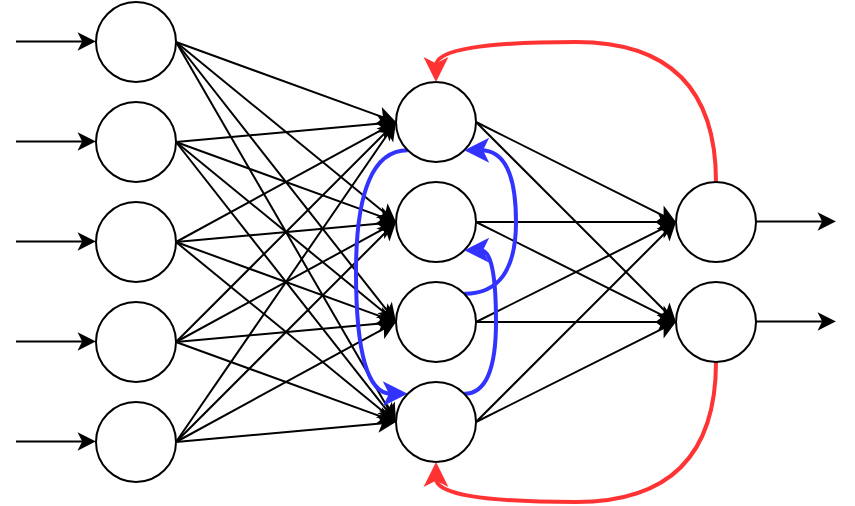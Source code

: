 <mxfile version="26.2.14">
  <diagram name="Page-1" id="faWid_wuvMAU5EGSrJbd">
    <mxGraphModel dx="815" dy="456" grid="1" gridSize="10" guides="1" tooltips="1" connect="1" arrows="1" fold="1" page="1" pageScale="1" pageWidth="850" pageHeight="1100" math="0" shadow="0">
      <root>
        <mxCell id="0" />
        <mxCell id="1" parent="0" />
        <mxCell id="_nBuZg-c0rEwRVhhds23-1" style="rounded=0;orthogonalLoop=1;jettySize=auto;html=1;exitX=1;exitY=0.5;exitDx=0;exitDy=0;entryX=0;entryY=0.5;entryDx=0;entryDy=0;" edge="1" parent="1" source="_nBuZg-c0rEwRVhhds23-5" target="_nBuZg-c0rEwRVhhds23-28">
          <mxGeometry relative="1" as="geometry" />
        </mxCell>
        <mxCell id="_nBuZg-c0rEwRVhhds23-2" style="rounded=0;orthogonalLoop=1;jettySize=auto;html=1;exitX=1;exitY=0.5;exitDx=0;exitDy=0;entryX=0;entryY=0.5;entryDx=0;entryDy=0;" edge="1" parent="1" source="_nBuZg-c0rEwRVhhds23-5" target="_nBuZg-c0rEwRVhhds23-31">
          <mxGeometry relative="1" as="geometry" />
        </mxCell>
        <mxCell id="_nBuZg-c0rEwRVhhds23-3" style="rounded=0;orthogonalLoop=1;jettySize=auto;html=1;exitX=1;exitY=0.5;exitDx=0;exitDy=0;entryX=0;entryY=0.5;entryDx=0;entryDy=0;" edge="1" parent="1" source="_nBuZg-c0rEwRVhhds23-5" target="_nBuZg-c0rEwRVhhds23-34">
          <mxGeometry relative="1" as="geometry" />
        </mxCell>
        <mxCell id="_nBuZg-c0rEwRVhhds23-4" style="rounded=0;orthogonalLoop=1;jettySize=auto;html=1;exitX=1;exitY=0.5;exitDx=0;exitDy=0;entryX=0;entryY=0.5;entryDx=0;entryDy=0;" edge="1" parent="1" source="_nBuZg-c0rEwRVhhds23-5" target="_nBuZg-c0rEwRVhhds23-37">
          <mxGeometry relative="1" as="geometry" />
        </mxCell>
        <mxCell id="_nBuZg-c0rEwRVhhds23-5" value="" style="ellipse;whiteSpace=wrap;html=1;aspect=fixed;" vertex="1" parent="1">
          <mxGeometry x="160" y="160" width="40" height="40" as="geometry" />
        </mxCell>
        <mxCell id="_nBuZg-c0rEwRVhhds23-7" style="rounded=0;orthogonalLoop=1;jettySize=auto;html=1;exitX=1;exitY=0.5;exitDx=0;exitDy=0;entryX=0;entryY=0.5;entryDx=0;entryDy=0;" edge="1" parent="1" source="_nBuZg-c0rEwRVhhds23-10" target="_nBuZg-c0rEwRVhhds23-31">
          <mxGeometry relative="1" as="geometry" />
        </mxCell>
        <mxCell id="_nBuZg-c0rEwRVhhds23-8" style="rounded=0;orthogonalLoop=1;jettySize=auto;html=1;exitX=1;exitY=0.5;exitDx=0;exitDy=0;entryX=0;entryY=0.5;entryDx=0;entryDy=0;" edge="1" parent="1" source="_nBuZg-c0rEwRVhhds23-10" target="_nBuZg-c0rEwRVhhds23-34">
          <mxGeometry relative="1" as="geometry" />
        </mxCell>
        <mxCell id="_nBuZg-c0rEwRVhhds23-9" style="rounded=0;orthogonalLoop=1;jettySize=auto;html=1;exitX=1;exitY=0.5;exitDx=0;exitDy=0;entryX=0;entryY=0.5;entryDx=0;entryDy=0;" edge="1" parent="1" source="_nBuZg-c0rEwRVhhds23-10" target="_nBuZg-c0rEwRVhhds23-37">
          <mxGeometry relative="1" as="geometry" />
        </mxCell>
        <mxCell id="_nBuZg-c0rEwRVhhds23-54" style="rounded=0;orthogonalLoop=1;jettySize=auto;html=1;exitX=1;exitY=0.5;exitDx=0;exitDy=0;entryX=0;entryY=0.5;entryDx=0;entryDy=0;" edge="1" parent="1" source="_nBuZg-c0rEwRVhhds23-10" target="_nBuZg-c0rEwRVhhds23-28">
          <mxGeometry relative="1" as="geometry" />
        </mxCell>
        <mxCell id="_nBuZg-c0rEwRVhhds23-10" value="" style="ellipse;whiteSpace=wrap;html=1;aspect=fixed;" vertex="1" parent="1">
          <mxGeometry x="160" y="210" width="40" height="40" as="geometry" />
        </mxCell>
        <mxCell id="_nBuZg-c0rEwRVhhds23-11" style="rounded=0;orthogonalLoop=1;jettySize=auto;html=1;exitX=1;exitY=0.5;exitDx=0;exitDy=0;entryX=0;entryY=0.5;entryDx=0;entryDy=0;" edge="1" parent="1" source="_nBuZg-c0rEwRVhhds23-15" target="_nBuZg-c0rEwRVhhds23-28">
          <mxGeometry relative="1" as="geometry" />
        </mxCell>
        <mxCell id="_nBuZg-c0rEwRVhhds23-12" style="rounded=0;orthogonalLoop=1;jettySize=auto;html=1;exitX=1;exitY=0.5;exitDx=0;exitDy=0;entryX=0;entryY=0.5;entryDx=0;entryDy=0;" edge="1" parent="1" source="_nBuZg-c0rEwRVhhds23-15" target="_nBuZg-c0rEwRVhhds23-31">
          <mxGeometry relative="1" as="geometry" />
        </mxCell>
        <mxCell id="_nBuZg-c0rEwRVhhds23-13" style="rounded=0;orthogonalLoop=1;jettySize=auto;html=1;exitX=1;exitY=0.5;exitDx=0;exitDy=0;entryX=0;entryY=0.5;entryDx=0;entryDy=0;" edge="1" parent="1" source="_nBuZg-c0rEwRVhhds23-15" target="_nBuZg-c0rEwRVhhds23-34">
          <mxGeometry relative="1" as="geometry" />
        </mxCell>
        <mxCell id="_nBuZg-c0rEwRVhhds23-14" style="rounded=0;orthogonalLoop=1;jettySize=auto;html=1;exitX=1;exitY=0.5;exitDx=0;exitDy=0;entryX=0;entryY=0.5;entryDx=0;entryDy=0;" edge="1" parent="1" source="_nBuZg-c0rEwRVhhds23-15" target="_nBuZg-c0rEwRVhhds23-37">
          <mxGeometry relative="1" as="geometry" />
        </mxCell>
        <mxCell id="_nBuZg-c0rEwRVhhds23-15" value="" style="ellipse;whiteSpace=wrap;html=1;aspect=fixed;" vertex="1" parent="1">
          <mxGeometry x="160" y="260" width="40" height="40" as="geometry" />
        </mxCell>
        <mxCell id="_nBuZg-c0rEwRVhhds23-16" style="rounded=0;orthogonalLoop=1;jettySize=auto;html=1;exitX=1;exitY=0.5;exitDx=0;exitDy=0;entryX=0;entryY=0.5;entryDx=0;entryDy=0;" edge="1" parent="1" source="_nBuZg-c0rEwRVhhds23-20" target="_nBuZg-c0rEwRVhhds23-28">
          <mxGeometry relative="1" as="geometry" />
        </mxCell>
        <mxCell id="_nBuZg-c0rEwRVhhds23-17" style="rounded=0;orthogonalLoop=1;jettySize=auto;html=1;exitX=1;exitY=0.5;exitDx=0;exitDy=0;entryX=0;entryY=0.5;entryDx=0;entryDy=0;" edge="1" parent="1" source="_nBuZg-c0rEwRVhhds23-20" target="_nBuZg-c0rEwRVhhds23-31">
          <mxGeometry relative="1" as="geometry" />
        </mxCell>
        <mxCell id="_nBuZg-c0rEwRVhhds23-19" style="rounded=0;orthogonalLoop=1;jettySize=auto;html=1;exitX=1;exitY=0.5;exitDx=0;exitDy=0;entryX=0;entryY=0.5;entryDx=0;entryDy=0;" edge="1" parent="1" source="_nBuZg-c0rEwRVhhds23-20" target="_nBuZg-c0rEwRVhhds23-37">
          <mxGeometry relative="1" as="geometry" />
        </mxCell>
        <mxCell id="_nBuZg-c0rEwRVhhds23-53" style="rounded=0;orthogonalLoop=1;jettySize=auto;html=1;exitX=1;exitY=0.5;exitDx=0;exitDy=0;entryX=0;entryY=0.5;entryDx=0;entryDy=0;" edge="1" parent="1" source="_nBuZg-c0rEwRVhhds23-20" target="_nBuZg-c0rEwRVhhds23-34">
          <mxGeometry relative="1" as="geometry" />
        </mxCell>
        <mxCell id="_nBuZg-c0rEwRVhhds23-20" value="" style="ellipse;whiteSpace=wrap;html=1;aspect=fixed;" vertex="1" parent="1">
          <mxGeometry x="160" y="310" width="40" height="40" as="geometry" />
        </mxCell>
        <mxCell id="_nBuZg-c0rEwRVhhds23-21" style="rounded=0;orthogonalLoop=1;jettySize=auto;html=1;exitX=1;exitY=0.5;exitDx=0;exitDy=0;entryX=0;entryY=0.5;entryDx=0;entryDy=0;" edge="1" parent="1" source="_nBuZg-c0rEwRVhhds23-25" target="_nBuZg-c0rEwRVhhds23-28">
          <mxGeometry relative="1" as="geometry" />
        </mxCell>
        <mxCell id="_nBuZg-c0rEwRVhhds23-22" style="rounded=0;orthogonalLoop=1;jettySize=auto;html=1;exitX=1;exitY=0.5;exitDx=0;exitDy=0;entryX=0;entryY=0.5;entryDx=0;entryDy=0;" edge="1" parent="1" source="_nBuZg-c0rEwRVhhds23-25" target="_nBuZg-c0rEwRVhhds23-31">
          <mxGeometry relative="1" as="geometry" />
        </mxCell>
        <mxCell id="_nBuZg-c0rEwRVhhds23-23" style="rounded=0;orthogonalLoop=1;jettySize=auto;html=1;exitX=1;exitY=0.5;exitDx=0;exitDy=0;entryX=0;entryY=0.5;entryDx=0;entryDy=0;" edge="1" parent="1" source="_nBuZg-c0rEwRVhhds23-25" target="_nBuZg-c0rEwRVhhds23-34">
          <mxGeometry relative="1" as="geometry" />
        </mxCell>
        <mxCell id="_nBuZg-c0rEwRVhhds23-24" style="rounded=0;orthogonalLoop=1;jettySize=auto;html=1;exitX=1;exitY=0.5;exitDx=0;exitDy=0;entryX=0;entryY=0.5;entryDx=0;entryDy=0;" edge="1" parent="1" source="_nBuZg-c0rEwRVhhds23-25" target="_nBuZg-c0rEwRVhhds23-37">
          <mxGeometry relative="1" as="geometry" />
        </mxCell>
        <mxCell id="_nBuZg-c0rEwRVhhds23-25" value="" style="ellipse;whiteSpace=wrap;html=1;aspect=fixed;" vertex="1" parent="1">
          <mxGeometry x="160" y="360" width="40" height="40" as="geometry" />
        </mxCell>
        <mxCell id="_nBuZg-c0rEwRVhhds23-26" style="rounded=0;orthogonalLoop=1;jettySize=auto;html=1;exitX=1;exitY=0.5;exitDx=0;exitDy=0;entryX=0;entryY=0.5;entryDx=0;entryDy=0;" edge="1" parent="1" source="_nBuZg-c0rEwRVhhds23-28" target="_nBuZg-c0rEwRVhhds23-38">
          <mxGeometry relative="1" as="geometry" />
        </mxCell>
        <mxCell id="_nBuZg-c0rEwRVhhds23-27" style="rounded=0;orthogonalLoop=1;jettySize=auto;html=1;exitX=1;exitY=0.5;exitDx=0;exitDy=0;entryX=0;entryY=0.5;entryDx=0;entryDy=0;" edge="1" parent="1" source="_nBuZg-c0rEwRVhhds23-28" target="_nBuZg-c0rEwRVhhds23-39">
          <mxGeometry relative="1" as="geometry" />
        </mxCell>
        <mxCell id="_nBuZg-c0rEwRVhhds23-59" style="edgeStyle=orthogonalEdgeStyle;rounded=0;orthogonalLoop=1;jettySize=auto;html=1;exitX=0;exitY=1;exitDx=0;exitDy=0;entryX=0;entryY=0;entryDx=0;entryDy=0;curved=1;strokeColor=#3333FF;strokeWidth=2;" edge="1" parent="1" source="_nBuZg-c0rEwRVhhds23-28" target="_nBuZg-c0rEwRVhhds23-37">
          <mxGeometry relative="1" as="geometry">
            <Array as="points">
              <mxPoint x="290" y="234" />
              <mxPoint x="290" y="356" />
            </Array>
          </mxGeometry>
        </mxCell>
        <mxCell id="_nBuZg-c0rEwRVhhds23-28" value="" style="ellipse;whiteSpace=wrap;html=1;aspect=fixed;" vertex="1" parent="1">
          <mxGeometry x="310" y="200" width="40" height="40" as="geometry" />
        </mxCell>
        <mxCell id="_nBuZg-c0rEwRVhhds23-29" style="edgeStyle=orthogonalEdgeStyle;rounded=0;orthogonalLoop=1;jettySize=auto;html=1;exitX=1;exitY=0.5;exitDx=0;exitDy=0;" edge="1" parent="1" source="_nBuZg-c0rEwRVhhds23-31" target="_nBuZg-c0rEwRVhhds23-38">
          <mxGeometry relative="1" as="geometry" />
        </mxCell>
        <mxCell id="_nBuZg-c0rEwRVhhds23-30" style="rounded=0;orthogonalLoop=1;jettySize=auto;html=1;exitX=1;exitY=0.5;exitDx=0;exitDy=0;entryX=0;entryY=0.5;entryDx=0;entryDy=0;" edge="1" parent="1" source="_nBuZg-c0rEwRVhhds23-31" target="_nBuZg-c0rEwRVhhds23-39">
          <mxGeometry relative="1" as="geometry" />
        </mxCell>
        <mxCell id="_nBuZg-c0rEwRVhhds23-31" value="" style="ellipse;whiteSpace=wrap;html=1;aspect=fixed;" vertex="1" parent="1">
          <mxGeometry x="310" y="250" width="40" height="40" as="geometry" />
        </mxCell>
        <mxCell id="_nBuZg-c0rEwRVhhds23-32" style="rounded=0;orthogonalLoop=1;jettySize=auto;html=1;exitX=1;exitY=0.5;exitDx=0;exitDy=0;entryX=0;entryY=0.5;entryDx=0;entryDy=0;" edge="1" parent="1" source="_nBuZg-c0rEwRVhhds23-34" target="_nBuZg-c0rEwRVhhds23-38">
          <mxGeometry relative="1" as="geometry" />
        </mxCell>
        <mxCell id="_nBuZg-c0rEwRVhhds23-33" style="edgeStyle=orthogonalEdgeStyle;rounded=0;orthogonalLoop=1;jettySize=auto;html=1;exitX=1;exitY=0.5;exitDx=0;exitDy=0;entryX=0;entryY=0.5;entryDx=0;entryDy=0;" edge="1" parent="1" source="_nBuZg-c0rEwRVhhds23-34" target="_nBuZg-c0rEwRVhhds23-39">
          <mxGeometry relative="1" as="geometry">
            <mxPoint x="400" y="320" as="targetPoint" />
          </mxGeometry>
        </mxCell>
        <mxCell id="_nBuZg-c0rEwRVhhds23-58" style="edgeStyle=orthogonalEdgeStyle;rounded=0;orthogonalLoop=1;jettySize=auto;html=1;exitX=1;exitY=0;exitDx=0;exitDy=0;entryX=1;entryY=1;entryDx=0;entryDy=0;curved=1;strokeColor=#3333FF;strokeWidth=2;" edge="1" parent="1" source="_nBuZg-c0rEwRVhhds23-34" target="_nBuZg-c0rEwRVhhds23-28">
          <mxGeometry relative="1" as="geometry">
            <Array as="points">
              <mxPoint x="370" y="306" />
              <mxPoint x="370" y="234" />
            </Array>
          </mxGeometry>
        </mxCell>
        <mxCell id="_nBuZg-c0rEwRVhhds23-34" value="" style="ellipse;whiteSpace=wrap;html=1;aspect=fixed;" vertex="1" parent="1">
          <mxGeometry x="310" y="300" width="40" height="40" as="geometry" />
        </mxCell>
        <mxCell id="_nBuZg-c0rEwRVhhds23-35" style="rounded=0;orthogonalLoop=1;jettySize=auto;html=1;exitX=1;exitY=0.5;exitDx=0;exitDy=0;entryX=0;entryY=0.5;entryDx=0;entryDy=0;" edge="1" parent="1" source="_nBuZg-c0rEwRVhhds23-37" target="_nBuZg-c0rEwRVhhds23-38">
          <mxGeometry relative="1" as="geometry" />
        </mxCell>
        <mxCell id="_nBuZg-c0rEwRVhhds23-36" style="rounded=0;orthogonalLoop=1;jettySize=auto;html=1;exitX=1;exitY=0.5;exitDx=0;exitDy=0;entryX=0;entryY=0.5;entryDx=0;entryDy=0;" edge="1" parent="1" source="_nBuZg-c0rEwRVhhds23-37" target="_nBuZg-c0rEwRVhhds23-39">
          <mxGeometry relative="1" as="geometry" />
        </mxCell>
        <mxCell id="_nBuZg-c0rEwRVhhds23-57" style="edgeStyle=orthogonalEdgeStyle;rounded=0;orthogonalLoop=1;jettySize=auto;html=1;exitX=1;exitY=0;exitDx=0;exitDy=0;entryX=1;entryY=1;entryDx=0;entryDy=0;curved=1;strokeColor=#3333FF;strokeWidth=2;" edge="1" parent="1" source="_nBuZg-c0rEwRVhhds23-37" target="_nBuZg-c0rEwRVhhds23-31">
          <mxGeometry relative="1" as="geometry">
            <Array as="points">
              <mxPoint x="360" y="356" />
              <mxPoint x="360" y="284" />
            </Array>
          </mxGeometry>
        </mxCell>
        <mxCell id="_nBuZg-c0rEwRVhhds23-37" value="" style="ellipse;whiteSpace=wrap;html=1;aspect=fixed;" vertex="1" parent="1">
          <mxGeometry x="310" y="350" width="40" height="40" as="geometry" />
        </mxCell>
        <mxCell id="_nBuZg-c0rEwRVhhds23-56" style="edgeStyle=orthogonalEdgeStyle;rounded=0;orthogonalLoop=1;jettySize=auto;html=1;exitX=0.5;exitY=0;exitDx=0;exitDy=0;entryX=0.5;entryY=0;entryDx=0;entryDy=0;curved=1;strokeColor=#FF3333;strokeWidth=2;" edge="1" parent="1" source="_nBuZg-c0rEwRVhhds23-38" target="_nBuZg-c0rEwRVhhds23-28">
          <mxGeometry relative="1" as="geometry" />
        </mxCell>
        <mxCell id="_nBuZg-c0rEwRVhhds23-38" value="" style="ellipse;whiteSpace=wrap;html=1;aspect=fixed;" vertex="1" parent="1">
          <mxGeometry x="450" y="250" width="40" height="40" as="geometry" />
        </mxCell>
        <mxCell id="_nBuZg-c0rEwRVhhds23-55" style="edgeStyle=orthogonalEdgeStyle;rounded=0;orthogonalLoop=1;jettySize=auto;html=1;exitX=0.5;exitY=1;exitDx=0;exitDy=0;entryX=0.5;entryY=1;entryDx=0;entryDy=0;curved=1;strokeColor=#FF3333;strokeWidth=2;" edge="1" parent="1" source="_nBuZg-c0rEwRVhhds23-39" target="_nBuZg-c0rEwRVhhds23-37">
          <mxGeometry relative="1" as="geometry" />
        </mxCell>
        <mxCell id="_nBuZg-c0rEwRVhhds23-39" value="" style="ellipse;whiteSpace=wrap;html=1;aspect=fixed;" vertex="1" parent="1">
          <mxGeometry x="450" y="300" width="40" height="40" as="geometry" />
        </mxCell>
        <mxCell id="_nBuZg-c0rEwRVhhds23-40" value="" style="endArrow=classic;html=1;rounded=0;" edge="1" parent="1">
          <mxGeometry width="50" height="50" relative="1" as="geometry">
            <mxPoint x="120" y="379.71" as="sourcePoint" />
            <mxPoint x="160" y="379.71" as="targetPoint" />
          </mxGeometry>
        </mxCell>
        <mxCell id="_nBuZg-c0rEwRVhhds23-41" value="" style="endArrow=classic;html=1;rounded=0;" edge="1" parent="1">
          <mxGeometry width="50" height="50" relative="1" as="geometry">
            <mxPoint x="120" y="329.71" as="sourcePoint" />
            <mxPoint x="160" y="329.71" as="targetPoint" />
          </mxGeometry>
        </mxCell>
        <mxCell id="_nBuZg-c0rEwRVhhds23-42" value="" style="endArrow=classic;html=1;rounded=0;" edge="1" parent="1">
          <mxGeometry width="50" height="50" relative="1" as="geometry">
            <mxPoint x="120" y="279.71" as="sourcePoint" />
            <mxPoint x="160" y="279.71" as="targetPoint" />
          </mxGeometry>
        </mxCell>
        <mxCell id="_nBuZg-c0rEwRVhhds23-43" value="" style="endArrow=classic;html=1;rounded=0;" edge="1" parent="1">
          <mxGeometry width="50" height="50" relative="1" as="geometry">
            <mxPoint x="120" y="229.71" as="sourcePoint" />
            <mxPoint x="160" y="229.71" as="targetPoint" />
          </mxGeometry>
        </mxCell>
        <mxCell id="_nBuZg-c0rEwRVhhds23-44" value="" style="endArrow=classic;html=1;rounded=0;" edge="1" parent="1">
          <mxGeometry width="50" height="50" relative="1" as="geometry">
            <mxPoint x="120" y="179.71" as="sourcePoint" />
            <mxPoint x="160" y="179.71" as="targetPoint" />
          </mxGeometry>
        </mxCell>
        <mxCell id="_nBuZg-c0rEwRVhhds23-45" value="" style="endArrow=classic;html=1;rounded=0;" edge="1" parent="1">
          <mxGeometry width="50" height="50" relative="1" as="geometry">
            <mxPoint x="490" y="319.71" as="sourcePoint" />
            <mxPoint x="530" y="319.71" as="targetPoint" />
          </mxGeometry>
        </mxCell>
        <mxCell id="_nBuZg-c0rEwRVhhds23-46" value="" style="endArrow=classic;html=1;rounded=0;" edge="1" parent="1">
          <mxGeometry width="50" height="50" relative="1" as="geometry">
            <mxPoint x="490" y="269.71" as="sourcePoint" />
            <mxPoint x="530" y="269.71" as="targetPoint" />
          </mxGeometry>
        </mxCell>
      </root>
    </mxGraphModel>
  </diagram>
</mxfile>
